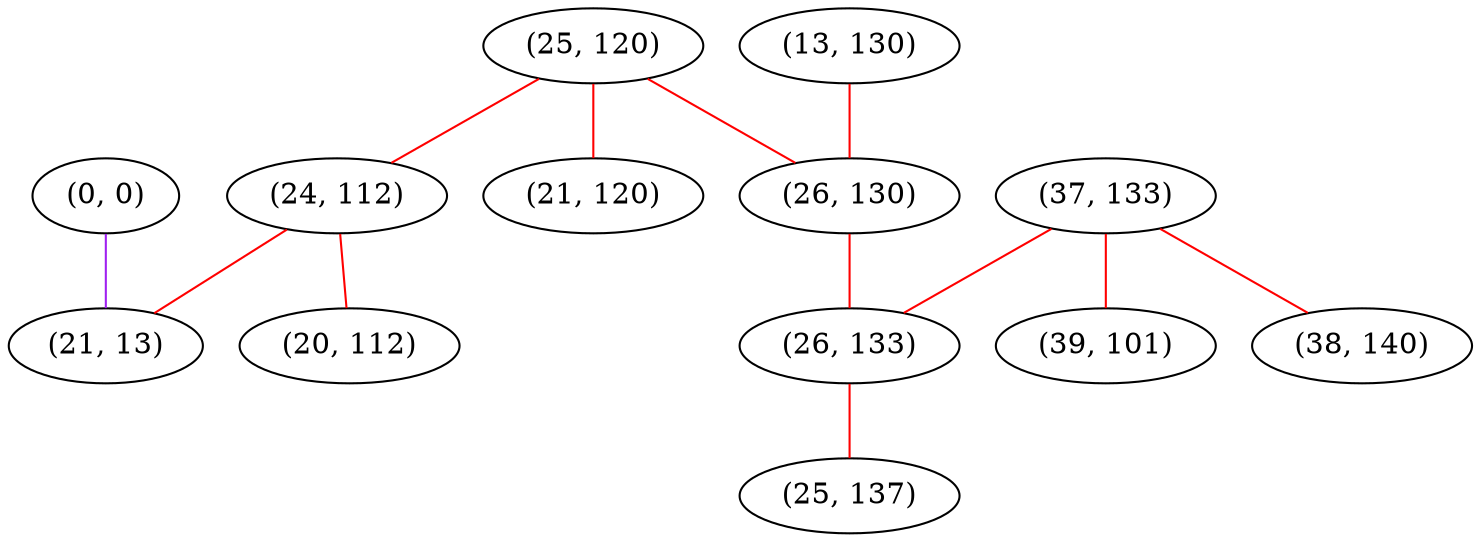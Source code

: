 graph "" {
"(0, 0)";
"(13, 130)";
"(37, 133)";
"(25, 120)";
"(24, 112)";
"(26, 130)";
"(26, 133)";
"(39, 101)";
"(21, 13)";
"(38, 140)";
"(25, 137)";
"(21, 120)";
"(20, 112)";
"(0, 0)" -- "(21, 13)"  [color=purple, key=0, weight=4];
"(13, 130)" -- "(26, 130)"  [color=red, key=0, weight=1];
"(37, 133)" -- "(38, 140)"  [color=red, key=0, weight=1];
"(37, 133)" -- "(26, 133)"  [color=red, key=0, weight=1];
"(37, 133)" -- "(39, 101)"  [color=red, key=0, weight=1];
"(25, 120)" -- "(24, 112)"  [color=red, key=0, weight=1];
"(25, 120)" -- "(21, 120)"  [color=red, key=0, weight=1];
"(25, 120)" -- "(26, 130)"  [color=red, key=0, weight=1];
"(24, 112)" -- "(21, 13)"  [color=red, key=0, weight=1];
"(24, 112)" -- "(20, 112)"  [color=red, key=0, weight=1];
"(26, 130)" -- "(26, 133)"  [color=red, key=0, weight=1];
"(26, 133)" -- "(25, 137)"  [color=red, key=0, weight=1];
}
